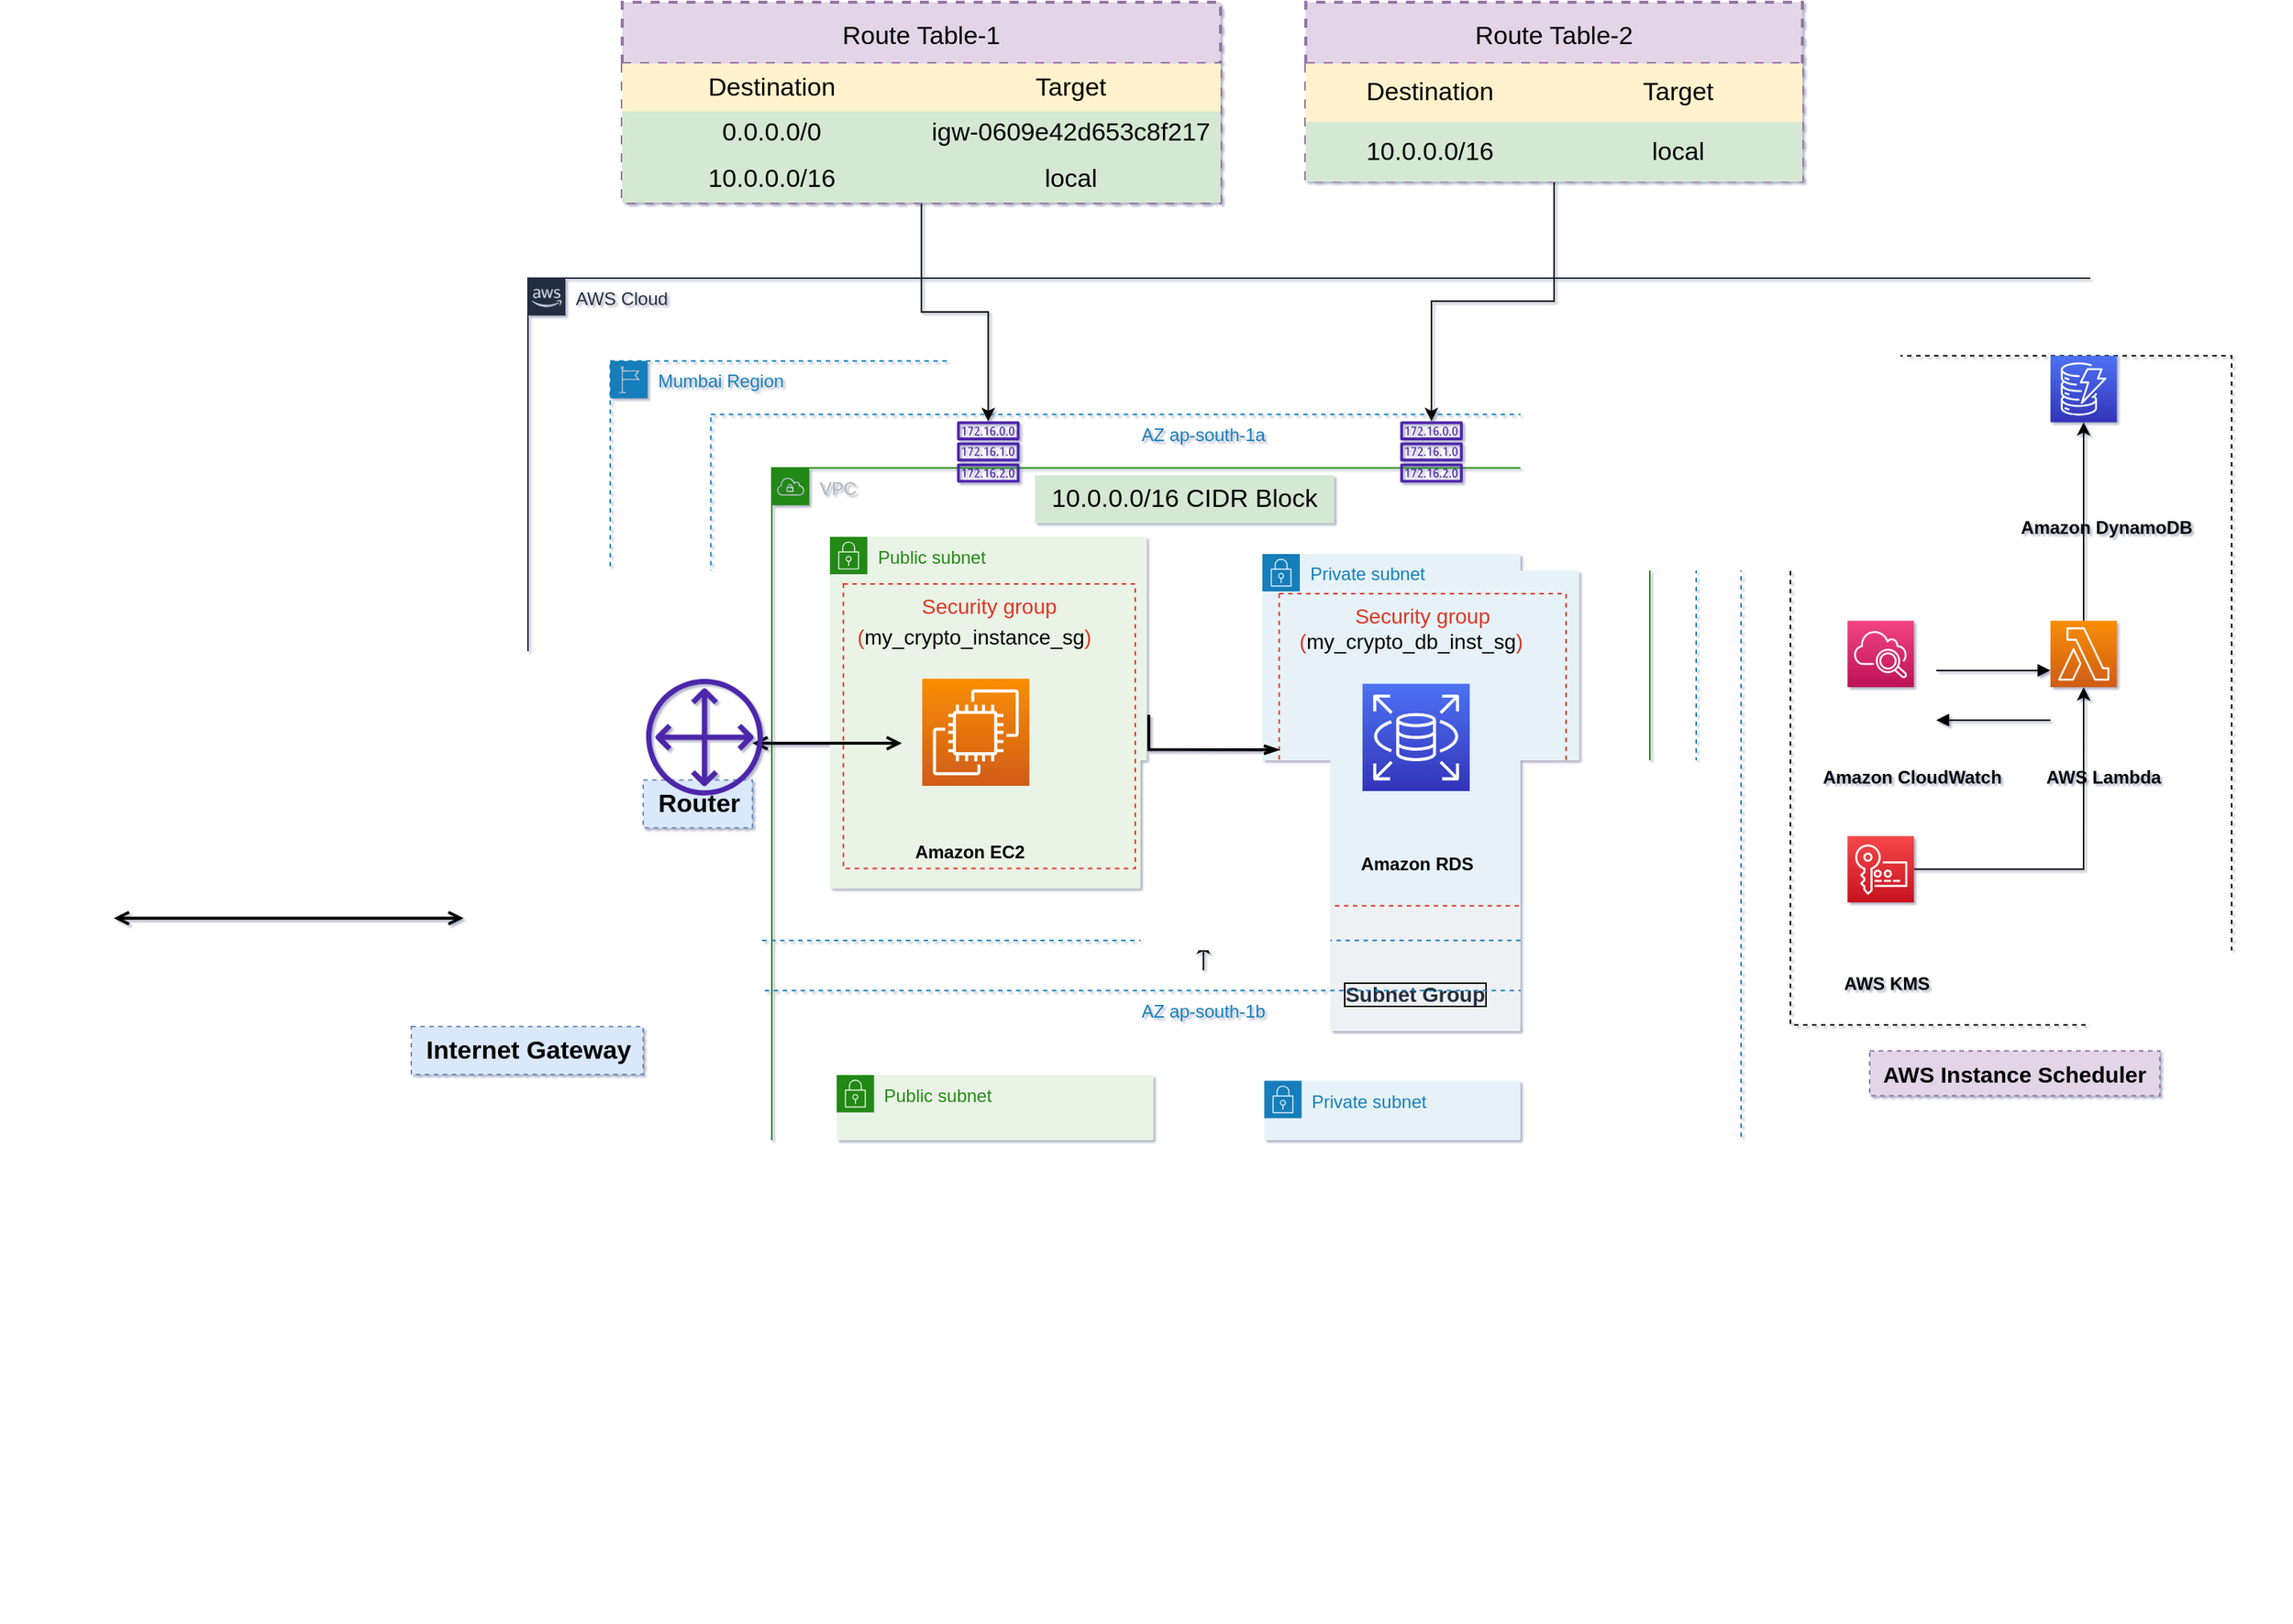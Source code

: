 <mxfile version="20.2.2" type="github">
  <diagram id="2K0YEEOZ1l51ox7jcc1k" name="Page-1">
    <mxGraphModel dx="2374" dy="1094" grid="0" gridSize="10" guides="1" tooltips="1" connect="1" arrows="1" fold="1" page="1" pageScale="1" pageWidth="550" pageHeight="383" background="#FFFFFF" math="0" shadow="1">
      <root>
        <mxCell id="0" />
        <mxCell id="1" parent="0" />
        <mxCell id="SISaF7dtmsZQxDDT0848-29" value="" style="sketch=0;outlineConnect=0;fontColor=#232F3E;gradientColor=none;fillColor=#4D27AA;strokeColor=none;dashed=0;verticalLabelPosition=bottom;verticalAlign=top;align=center;html=1;fontSize=12;fontStyle=0;aspect=fixed;pointerEvents=1;shape=mxgraph.aws4.internet_gateway;labelBackgroundColor=none;labelBorderColor=none;" vertex="1" parent="1">
          <mxGeometry x="380" y="592" width="78" height="78" as="geometry" />
        </mxCell>
        <mxCell id="SISaF7dtmsZQxDDT0848-30" value="" style="sketch=0;outlineConnect=0;fontColor=#232F3E;gradientColor=none;fillColor=#232F3D;strokeColor=none;dashed=0;verticalLabelPosition=bottom;verticalAlign=top;align=center;html=1;fontSize=12;fontStyle=0;aspect=fixed;pointerEvents=1;shape=mxgraph.aws4.internet;labelBackgroundColor=none;labelBorderColor=none;" vertex="1" parent="1">
          <mxGeometry x="70" y="607" width="78" height="48" as="geometry" />
        </mxCell>
        <mxCell id="SISaF7dtmsZQxDDT0848-38" value="" style="group" vertex="1" connectable="0" parent="1">
          <mxGeometry x="423" y="203" width="1175" height="895" as="geometry" />
        </mxCell>
        <mxCell id="SISaF7dtmsZQxDDT0848-16" value="Subnet Group" style="fillColor=#EFF0F3;strokeColor=#333333;dashed=1;verticalAlign=middle;fontStyle=1;fontColor=#232F3D;fontSize=14;labelBorderColor=default;labelBackgroundColor=none;strokeWidth=2;" vertex="1" parent="SISaF7dtmsZQxDDT0848-38">
          <mxGeometry x="471.002" y="163.776" width="244.488" height="628.576" as="geometry" />
        </mxCell>
        <mxCell id="Ib_drEK7eYLLQow4bi6I-1" value="AWS Cloud" style="points=[[0,0],[0.25,0],[0.5,0],[0.75,0],[1,0],[1,0.25],[1,0.5],[1,0.75],[1,1],[0.75,1],[0.5,1],[0.25,1],[0,1],[0,0.75],[0,0.5],[0,0.25]];outlineConnect=0;gradientColor=none;html=1;whiteSpace=wrap;fontSize=12;fontStyle=0;container=1;pointerEvents=0;collapsible=0;recursiveResize=0;shape=mxgraph.aws4.group;grIcon=mxgraph.aws4.group_aws_cloud_alt;strokeColor=#232F3E;fillColor=none;verticalAlign=top;align=left;spacingLeft=30;fontColor=#232F3E;dashed=0;" parent="SISaF7dtmsZQxDDT0848-38" vertex="1">
          <mxGeometry width="1175" height="895" as="geometry" />
        </mxCell>
        <mxCell id="SISaF7dtmsZQxDDT0848-35" value="" style="group;labelBorderColor=default;strokeColor=default;dashed=1;" vertex="1" connectable="0" parent="Ib_drEK7eYLLQow4bi6I-1">
          <mxGeometry x="844.003" y="51.901" width="294.956" height="447.5" as="geometry" />
        </mxCell>
        <mxCell id="Ib_drEK7eYLLQow4bi6I-46" value="AWS KMS" style="text;html=1;align=center;verticalAlign=middle;resizable=0;points=[];autosize=1;strokeColor=none;fillColor=none;fontFamily=Helvetica;fontSize=12;fontStyle=1" parent="SISaF7dtmsZQxDDT0848-35" vertex="1">
          <mxGeometry x="26.033" y="407.34" width="75" height="26" as="geometry" />
        </mxCell>
        <mxCell id="SISaF7dtmsZQxDDT0848-1" value="" style="group" vertex="1" connectable="0" parent="SISaF7dtmsZQxDDT0848-35">
          <mxGeometry width="294.956" height="398.734" as="geometry" />
        </mxCell>
        <mxCell id="Ib_drEK7eYLLQow4bi6I-13" value="" style="sketch=0;points=[[0,0,0],[0.25,0,0],[0.5,0,0],[0.75,0,0],[1,0,0],[0,1,0],[0.25,1,0],[0.5,1,0],[0.75,1,0],[1,1,0],[0,0.25,0],[0,0.5,0],[0,0.75,0],[1,0.25,0],[1,0.5,0],[1,0.75,0]];outlineConnect=0;fontColor=#232F3E;gradientColor=#F78E04;gradientDirection=north;fillColor=#D05C17;strokeColor=#ffffff;dashed=0;verticalLabelPosition=bottom;verticalAlign=top;align=center;html=1;fontSize=12;fontStyle=0;aspect=fixed;shape=mxgraph.aws4.resourceIcon;resIcon=mxgraph.aws4.lambda;" parent="SISaF7dtmsZQxDDT0848-1" vertex="1">
          <mxGeometry x="173.827" y="177.215" width="44.423" height="44.423" as="geometry" />
        </mxCell>
        <mxCell id="Ib_drEK7eYLLQow4bi6I-51" style="edgeStyle=orthogonalEdgeStyle;rounded=0;orthogonalLoop=1;jettySize=auto;html=1;entryX=0.5;entryY=1;entryDx=0;entryDy=0;entryPerimeter=0;strokeColor=#000000;" parent="SISaF7dtmsZQxDDT0848-1" source="Ib_drEK7eYLLQow4bi6I-14" target="Ib_drEK7eYLLQow4bi6I-13" edge="1">
          <mxGeometry relative="1" as="geometry" />
        </mxCell>
        <mxCell id="Ib_drEK7eYLLQow4bi6I-14" value="" style="sketch=0;points=[[0,0,0],[0.25,0,0],[0.5,0,0],[0.75,0,0],[1,0,0],[0,1,0],[0.25,1,0],[0.5,1,0],[0.75,1,0],[1,1,0],[0,0.25,0],[0,0.5,0],[0,0.75,0],[1,0.25,0],[1,0.5,0],[1,0.75,0]];outlineConnect=0;fontColor=#232F3E;gradientColor=#F54749;gradientDirection=north;fillColor=#C7131F;strokeColor=#ffffff;dashed=0;verticalLabelPosition=bottom;verticalAlign=top;align=center;html=1;fontSize=12;fontStyle=0;aspect=fixed;shape=mxgraph.aws4.resourceIcon;resIcon=mxgraph.aws4.key_management_service;" parent="SISaF7dtmsZQxDDT0848-1" vertex="1">
          <mxGeometry x="38.157" y="321.202" width="44.423" height="44.423" as="geometry" />
        </mxCell>
        <mxCell id="Ib_drEK7eYLLQow4bi6I-15" value="" style="sketch=0;points=[[0,0,0],[0.25,0,0],[0.5,0,0],[0.75,0,0],[1,0,0],[0,1,0],[0.25,1,0],[0.5,1,0],[0.75,1,0],[1,1,0],[0,0.25,0],[0,0.5,0],[0,0.75,0],[1,0.25,0],[1,0.5,0],[1,0.75,0]];outlineConnect=0;fontColor=#232F3E;gradientColor=#4D72F3;gradientDirection=north;fillColor=#3334B9;strokeColor=#ffffff;dashed=0;verticalLabelPosition=bottom;verticalAlign=top;align=center;html=1;fontSize=12;fontStyle=0;aspect=fixed;shape=mxgraph.aws4.resourceIcon;resIcon=mxgraph.aws4.dynamodb;" parent="SISaF7dtmsZQxDDT0848-1" vertex="1">
          <mxGeometry x="173.827" width="44.423" height="44.423" as="geometry" />
        </mxCell>
        <mxCell id="Ib_drEK7eYLLQow4bi6I-16" value="" style="sketch=0;points=[[0,0,0],[0.25,0,0],[0.5,0,0],[0.75,0,0],[1,0,0],[0,1,0],[0.25,1,0],[0.5,1,0],[0.75,1,0],[1,1,0],[0,0.25,0],[0,0.5,0],[0,0.75,0],[1,0.25,0],[1,0.5,0],[1,0.75,0]];points=[[0,0,0],[0.25,0,0],[0.5,0,0],[0.75,0,0],[1,0,0],[0,1,0],[0.25,1,0],[0.5,1,0],[0.75,1,0],[1,1,0],[0,0.25,0],[0,0.5,0],[0,0.75,0],[1,0.25,0],[1,0.5,0],[1,0.75,0]];outlineConnect=0;fontColor=#232F3E;gradientColor=#F34482;gradientDirection=north;fillColor=#BC1356;strokeColor=#ffffff;dashed=0;verticalLabelPosition=bottom;verticalAlign=top;align=center;html=1;fontSize=12;fontStyle=0;aspect=fixed;shape=mxgraph.aws4.resourceIcon;resIcon=mxgraph.aws4.cloudwatch_2;" parent="SISaF7dtmsZQxDDT0848-1" vertex="1">
          <mxGeometry x="38.157" y="177.215" width="44.423" height="44.423" as="geometry" />
        </mxCell>
        <mxCell id="Ib_drEK7eYLLQow4bi6I-21" value="" style="edgeStyle=orthogonalEdgeStyle;html=1;endArrow=none;elbow=vertical;startArrow=block;startFill=1;strokeColor=#000000;rounded=0;" parent="SISaF7dtmsZQxDDT0848-1" edge="1">
          <mxGeometry width="100" relative="1" as="geometry">
            <mxPoint x="97.513" y="243.671" as="sourcePoint" />
            <mxPoint x="173.827" y="243.671" as="targetPoint" />
          </mxGeometry>
        </mxCell>
        <mxCell id="Ib_drEK7eYLLQow4bi6I-22" value="" style="edgeStyle=orthogonalEdgeStyle;html=1;endArrow=block;elbow=vertical;startArrow=none;endFill=1;strokeColor=#000000;rounded=0;" parent="SISaF7dtmsZQxDDT0848-1" edge="1">
          <mxGeometry width="100" relative="1" as="geometry">
            <mxPoint x="97.513" y="210.443" as="sourcePoint" />
            <mxPoint x="173.827" y="210.443" as="targetPoint" />
          </mxGeometry>
        </mxCell>
        <mxCell id="Ib_drEK7eYLLQow4bi6I-35" value="Amazon CloudWatch" style="text;html=1;align=center;verticalAlign=middle;resizable=0;points=[];autosize=1;strokeColor=none;fillColor=none;fontFamily=Helvetica;fontSize=12;fontStyle=1" parent="SISaF7dtmsZQxDDT0848-1" vertex="1">
          <mxGeometry x="12.45" y="268.691" width="138" height="26" as="geometry" />
        </mxCell>
        <mxCell id="Ib_drEK7eYLLQow4bi6I-47" value="AWS Lambda" style="text;html=1;align=center;verticalAlign=middle;resizable=0;points=[];autosize=1;strokeColor=none;fillColor=none;fontSize=12;fontStyle=1" parent="SISaF7dtmsZQxDDT0848-1" vertex="1">
          <mxGeometry x="161.684" y="268.691" width="95" height="26" as="geometry" />
        </mxCell>
        <mxCell id="Ib_drEK7eYLLQow4bi6I-49" value="Amazon DynamoDB" style="text;html=1;align=center;verticalAlign=middle;resizable=0;points=[];autosize=1;strokeColor=none;fillColor=none;fontSize=12;fontStyle=1" parent="SISaF7dtmsZQxDDT0848-1" vertex="1">
          <mxGeometry x="144.418" y="102.552" width="133" height="26" as="geometry" />
        </mxCell>
        <mxCell id="Ib_drEK7eYLLQow4bi6I-23" value="" style="edgeStyle=orthogonalEdgeStyle;rounded=0;orthogonalLoop=1;jettySize=auto;html=1;strokeColor=#000000;" parent="SISaF7dtmsZQxDDT0848-1" source="Ib_drEK7eYLLQow4bi6I-13" target="Ib_drEK7eYLLQow4bi6I-15" edge="1">
          <mxGeometry relative="1" as="geometry" />
        </mxCell>
        <mxCell id="SISaF7dtmsZQxDDT0848-132" value="" style="edgeStyle=orthogonalEdgeStyle;html=1;endArrow=open;elbow=vertical;startArrow=open;startFill=0;endFill=0;strokeColor=#000000;rounded=0;fontSize=17;fontColor=#000000;strokeWidth=2;" edge="1" parent="Ib_drEK7eYLLQow4bi6I-1" target="SISaF7dtmsZQxDDT0848-32">
          <mxGeometry width="100" relative="1" as="geometry">
            <mxPoint x="38" y="435" as="sourcePoint" />
            <mxPoint x="138" y="435" as="targetPoint" />
          </mxGeometry>
        </mxCell>
        <mxCell id="Ib_drEK7eYLLQow4bi6I-2" value="Mumbai Region" style="points=[[0,0],[0.25,0],[0.5,0],[0.75,0],[1,0],[1,0.25],[1,0.5],[1,0.75],[1,1],[0.75,1],[0.5,1],[0.25,1],[0,1],[0,0.75],[0,0.5],[0,0.25]];outlineConnect=0;gradientColor=none;html=1;whiteSpace=wrap;fontSize=12;fontStyle=0;container=1;pointerEvents=0;collapsible=0;recursiveResize=0;shape=mxgraph.aws4.group;grIcon=mxgraph.aws4.group_region;strokeColor=#147EBA;fillColor=none;verticalAlign=top;align=left;spacingLeft=30;fontColor=#147EBA;dashed=1;" parent="SISaF7dtmsZQxDDT0848-38" vertex="1">
          <mxGeometry x="54.95" y="55.361" width="756.05" height="809.652" as="geometry" />
        </mxCell>
        <mxCell id="SISaF7dtmsZQxDDT0848-8" value="AZ ap-south-1b" style="fillColor=none;strokeColor=#147EBA;dashed=1;verticalAlign=top;fontStyle=0;fontColor=#147EBA;" vertex="1" parent="Ib_drEK7eYLLQow4bi6I-2">
          <mxGeometry x="67.29" y="420.973" width="658.71" height="351.772" as="geometry" />
        </mxCell>
        <mxCell id="SISaF7dtmsZQxDDT0848-9" value="" style="group" vertex="1" connectable="0" parent="Ib_drEK7eYLLQow4bi6I-2">
          <mxGeometry x="151.403" y="477.487" width="211.729" height="236.852" as="geometry" />
        </mxCell>
        <mxCell id="SISaF7dtmsZQxDDT0848-10" value="Public subnet" style="points=[[0,0],[0.25,0],[0.5,0],[0.75,0],[1,0],[1,0.25],[1,0.5],[1,0.75],[1,1],[0.75,1],[0.5,1],[0.25,1],[0,1],[0,0.75],[0,0.5],[0,0.25]];outlineConnect=0;gradientColor=none;html=1;whiteSpace=wrap;fontSize=12;fontStyle=0;container=1;pointerEvents=0;collapsible=0;recursiveResize=0;shape=mxgraph.aws4.group;grIcon=mxgraph.aws4.group_security_group;grStroke=0;strokeColor=#248814;fillColor=#E9F3E6;verticalAlign=top;align=left;spacingLeft=30;fontColor=#248814;dashed=0;" vertex="1" parent="SISaF7dtmsZQxDDT0848-9">
          <mxGeometry width="211.729" height="236.683" as="geometry" />
        </mxCell>
        <mxCell id="Ib_drEK7eYLLQow4bi6I-3" value="AZ ap-south-1a" style="fillColor=none;strokeColor=#147EBA;dashed=1;verticalAlign=top;fontStyle=0;fontColor=#147EBA;" parent="SISaF7dtmsZQxDDT0848-38" vertex="1">
          <mxGeometry x="122.24" y="91.115" width="658.76" height="351.772" as="geometry" />
        </mxCell>
        <mxCell id="Ib_drEK7eYLLQow4bi6I-4" value="VPC" style="points=[[0,0],[0.25,0],[0.5,0],[0.75,0],[1,0],[1,0.25],[1,0.5],[1,0.75],[1,1],[0.75,1],[0.5,1],[0.25,1],[0,1],[0,0.75],[0,0.5],[0,0.25]];outlineConnect=0;gradientColor=none;html=1;whiteSpace=wrap;fontSize=12;fontStyle=0;container=1;pointerEvents=0;collapsible=0;recursiveResize=0;shape=mxgraph.aws4.group;grIcon=mxgraph.aws4.group_vpc;strokeColor=#248814;fillColor=none;verticalAlign=top;align=left;spacingLeft=30;fontColor=#AAB7B8;dashed=0;" parent="SISaF7dtmsZQxDDT0848-38" vertex="1">
          <mxGeometry x="163" y="126.869" width="587" height="681.63" as="geometry" />
        </mxCell>
        <mxCell id="Ib_drEK7eYLLQow4bi6I-6" value="Private subnet" style="points=[[0,0],[0.25,0],[0.5,0],[0.75,0],[1,0],[1,0.25],[1,0.5],[1,0.75],[1,1],[0.75,1],[0.5,1],[0.25,1],[0,1],[0,0.75],[0,0.5],[0,0.25]];outlineConnect=0;gradientColor=none;html=1;whiteSpace=wrap;fontSize=12;fontStyle=0;container=1;pointerEvents=0;collapsible=0;recursiveResize=0;shape=mxgraph.aws4.group;grIcon=mxgraph.aws4.group_security_group;grStroke=0;strokeColor=#147EBA;fillColor=#E6F2F8;verticalAlign=top;align=left;spacingLeft=30;fontColor=#147EBA;dashed=0;" parent="Ib_drEK7eYLLQow4bi6I-4" vertex="1">
          <mxGeometry x="328.005" y="57.575" width="211.729" height="235.284" as="geometry" />
        </mxCell>
        <mxCell id="SISaF7dtmsZQxDDT0848-20" value="Security group" style="fillColor=none;strokeColor=#DD3522;verticalAlign=top;fontStyle=0;fontColor=#DD3522;dashed=1;labelBackgroundColor=none;labelBorderColor=none;fontSize=14;" vertex="1" parent="Ib_drEK7eYLLQow4bi6I-6">
          <mxGeometry x="11.215" y="26.527" width="191.777" height="208.756" as="geometry" />
        </mxCell>
        <mxCell id="Ib_drEK7eYLLQow4bi6I-9" value="" style="sketch=0;points=[[0,0,0],[0.25,0,0],[0.5,0,0],[0.75,0,0],[1,0,0],[0,1,0],[0.25,1,0],[0.5,1,0],[0.75,1,0],[1,1,0],[0,0.25,0],[0,0.5,0],[0,0.75,0],[1,0.25,0],[1,0.5,0],[1,0.75,0]];outlineConnect=0;fontColor=#232F3E;gradientColor=#4D72F3;gradientDirection=north;fillColor=#3334B9;strokeColor=#ffffff;dashed=0;verticalLabelPosition=bottom;verticalAlign=top;align=center;html=1;fontSize=12;fontStyle=0;aspect=fixed;shape=mxgraph.aws4.resourceIcon;resIcon=mxgraph.aws4.rds;" parent="Ib_drEK7eYLLQow4bi6I-6" vertex="1">
          <mxGeometry x="66.909" y="86.858" width="71.689" height="71.689" as="geometry" />
        </mxCell>
        <mxCell id="Ib_drEK7eYLLQow4bi6I-53" value="Amazon RDS" style="text;html=1;align=center;verticalAlign=middle;resizable=0;points=[];autosize=1;strokeColor=none;fillColor=none;fontStyle=1" parent="Ib_drEK7eYLLQow4bi6I-6" vertex="1">
          <mxGeometry x="53.275" y="192.61" width="100" height="30" as="geometry" />
        </mxCell>
        <mxCell id="SISaF7dtmsZQxDDT0848-28" value="&lt;span style=&quot;color: rgb(221, 53, 34); user-select: auto;&quot;&gt;(&lt;/span&gt;&lt;span style=&quot;user-select: auto;&quot;&gt;my_crypto_db_inst_sg&lt;/span&gt;&lt;span style=&quot;color: rgb(221, 53, 34); user-select: auto;&quot;&gt;)&lt;/span&gt;" style="text;html=1;resizable=0;autosize=1;align=center;verticalAlign=middle;points=[];fillColor=none;strokeColor=none;rounded=0;dashed=1;labelBackgroundColor=none;labelBorderColor=none;fontSize=14;fontColor=#000000;" vertex="1" parent="Ib_drEK7eYLLQow4bi6I-6">
          <mxGeometry x="15.701" y="43.827" width="167" height="29" as="geometry" />
        </mxCell>
        <mxCell id="SISaF7dtmsZQxDDT0848-13" value="Private subnet" style="points=[[0,0],[0.25,0],[0.5,0],[0.75,0],[1,0],[1,0.25],[1,0.5],[1,0.75],[1,1],[0.75,1],[0.5,1],[0.25,1],[0,1],[0,0.75],[0,0.5],[0,0.25]];outlineConnect=0;gradientColor=none;html=1;whiteSpace=wrap;fontSize=12;fontStyle=0;container=1;pointerEvents=0;collapsible=0;recursiveResize=0;shape=mxgraph.aws4.group;grIcon=mxgraph.aws4.group_security_group;grStroke=0;strokeColor=#147EBA;fillColor=#E6F2F8;verticalAlign=top;align=left;spacingLeft=30;fontColor=#147EBA;dashed=0;" vertex="1" parent="Ib_drEK7eYLLQow4bi6I-4">
          <mxGeometry x="329.246" y="409.855" width="211.729" height="232.977" as="geometry" />
        </mxCell>
        <mxCell id="SISaF7dtmsZQxDDT0848-135" value="" style="edgeStyle=orthogonalEdgeStyle;html=1;endArrow=openThin;elbow=vertical;startArrow=none;endFill=0;strokeColor=#000000;rounded=0;fontSize=17;fontColor=#000000;entryX=0;entryY=0.5;entryDx=0;entryDy=0;strokeWidth=2;" edge="1" parent="Ib_drEK7eYLLQow4bi6I-4" target="SISaF7dtmsZQxDDT0848-20">
          <mxGeometry width="100" relative="1" as="geometry">
            <mxPoint x="252" y="165.131" as="sourcePoint" />
            <mxPoint x="342" y="165.131" as="targetPoint" />
            <Array as="points">
              <mxPoint x="252" y="188" />
            </Array>
          </mxGeometry>
        </mxCell>
        <mxCell id="SISaF7dtmsZQxDDT0848-2" style="edgeStyle=orthogonalEdgeStyle;rounded=0;orthogonalLoop=1;jettySize=auto;html=1;exitX=0.5;exitY=1;exitDx=0;exitDy=0;" edge="1" parent="SISaF7dtmsZQxDDT0848-38" source="Ib_drEK7eYLLQow4bi6I-3" target="Ib_drEK7eYLLQow4bi6I-3">
          <mxGeometry relative="1" as="geometry" />
        </mxCell>
        <mxCell id="SISaF7dtmsZQxDDT0848-5" value="" style="group" vertex="1" connectable="0" parent="SISaF7dtmsZQxDDT0848-38">
          <mxGeometry x="201.871" y="173.003" width="211.729" height="235.284" as="geometry" />
        </mxCell>
        <mxCell id="Ib_drEK7eYLLQow4bi6I-5" value="Public subnet" style="points=[[0,0],[0.25,0],[0.5,0],[0.75,0],[1,0],[1,0.25],[1,0.5],[1,0.75],[1,1],[0.75,1],[0.5,1],[0.25,1],[0,1],[0,0.75],[0,0.5],[0,0.25]];outlineConnect=0;gradientColor=none;html=1;whiteSpace=wrap;fontSize=12;fontStyle=0;container=1;pointerEvents=0;collapsible=0;recursiveResize=0;shape=mxgraph.aws4.group;grIcon=mxgraph.aws4.group_security_group;grStroke=0;strokeColor=#248814;fillColor=#E9F3E6;verticalAlign=top;align=left;spacingLeft=30;fontColor=#248814;dashed=0;" parent="SISaF7dtmsZQxDDT0848-5" vertex="1">
          <mxGeometry width="211.729" height="235.116" as="geometry" />
        </mxCell>
        <mxCell id="SISaF7dtmsZQxDDT0848-18" value="Security group" style="fillColor=none;strokeColor=#DD3522;verticalAlign=top;fontStyle=0;fontColor=#DD3522;dashed=1;labelBackgroundColor=none;labelBorderColor=none;fontSize=14;" vertex="1" parent="Ib_drEK7eYLLQow4bi6I-5">
          <mxGeometry x="8.972" y="31.483" width="195.144" height="190.208" as="geometry" />
        </mxCell>
        <mxCell id="Ib_drEK7eYLLQow4bi6I-7" value="" style="sketch=0;points=[[0,0,0],[0.25,0,0],[0.5,0,0],[0.75,0,0],[1,0,0],[0,1,0],[0.25,1,0],[0.5,1,0],[0.75,1,0],[1,1,0],[0,0.25,0],[0,0.5,0],[0,0.75,0],[1,0.25,0],[1,0.5,0],[1,0.75,0]];outlineConnect=0;fontColor=#232F3E;gradientColor=#F78E04;gradientDirection=north;fillColor=#D05C17;strokeColor=#ffffff;dashed=0;verticalLabelPosition=bottom;verticalAlign=top;align=center;html=1;fontSize=12;fontStyle=0;aspect=fixed;shape=mxgraph.aws4.resourceIcon;resIcon=mxgraph.aws4.ec2;" parent="Ib_drEK7eYLLQow4bi6I-5" vertex="1">
          <mxGeometry x="61.684" y="94.856" width="71.69" height="71.69" as="geometry" />
        </mxCell>
        <mxCell id="SISaF7dtmsZQxDDT0848-21" value="&lt;span style=&quot;color: rgb(221, 53, 34); user-select: auto;&quot;&gt;(&lt;/span&gt;&lt;span style=&quot;user-select: auto;&quot;&gt;my_crypto_instance_sg&lt;/span&gt;&lt;span style=&quot;color: rgb(221, 53, 34); user-select: auto;&quot;&gt;)&lt;/span&gt;" style="text;html=1;resizable=0;autosize=1;align=center;verticalAlign=middle;points=[];fillColor=none;strokeColor=none;rounded=0;dashed=1;labelBackgroundColor=none;labelBorderColor=none;fontSize=14;fontColor=#000000;" vertex="1" parent="Ib_drEK7eYLLQow4bi6I-5">
          <mxGeometry x="8.969" y="52.473" width="174" height="29" as="geometry" />
        </mxCell>
        <mxCell id="Ib_drEK7eYLLQow4bi6I-52" value="Amazon EC2" style="text;html=1;align=center;verticalAlign=middle;resizable=0;points=[];autosize=1;strokeColor=none;fillColor=none;fontStyle=1" parent="SISaF7dtmsZQxDDT0848-5" vertex="1">
          <mxGeometry x="43.407" y="195.76" width="100" height="30" as="geometry" />
        </mxCell>
        <mxCell id="SISaF7dtmsZQxDDT0848-37" value="AWS Instance Scheduler" style="text;resizable=0;autosize=1;align=center;verticalAlign=middle;points=[];fillColor=#e1d5e7;strokeColor=#9673a6;rounded=0;dashed=1;labelBackgroundColor=none;labelBorderColor=none;fontSize=15;fontStyle=1;" vertex="1" parent="SISaF7dtmsZQxDDT0848-38">
          <mxGeometry x="896.997" y="516.701" width="194" height="30" as="geometry" />
        </mxCell>
        <mxCell id="SISaF7dtmsZQxDDT0848-31" value="" style="sketch=0;outlineConnect=0;fontColor=#232F3E;gradientColor=none;fillColor=#4D27AA;strokeColor=none;dashed=0;verticalLabelPosition=bottom;verticalAlign=top;align=center;html=1;fontSize=12;fontStyle=0;aspect=fixed;pointerEvents=1;shape=mxgraph.aws4.route_table;labelBackgroundColor=none;labelBorderColor=none;" vertex="1" parent="SISaF7dtmsZQxDDT0848-38">
          <mxGeometry x="286.7" y="95.728" width="42.08" height="41" as="geometry" />
        </mxCell>
        <mxCell id="SISaF7dtmsZQxDDT0848-39" value="" style="sketch=0;outlineConnect=0;fontColor=#232F3E;gradientColor=none;fillColor=#4D27AA;strokeColor=none;dashed=0;verticalLabelPosition=bottom;verticalAlign=top;align=center;html=1;fontSize=12;fontStyle=0;aspect=fixed;pointerEvents=1;shape=mxgraph.aws4.route_table;labelBackgroundColor=none;labelBorderColor=none;" vertex="1" parent="SISaF7dtmsZQxDDT0848-38">
          <mxGeometry x="583" y="95.728" width="42.08" height="41" as="geometry" />
        </mxCell>
        <mxCell id="SISaF7dtmsZQxDDT0848-40" value="Internet Gateway" style="text;html=1;resizable=0;autosize=1;align=center;verticalAlign=middle;points=[];fillColor=#dae8fc;strokeColor=#6c8ebf;rounded=0;dashed=1;labelBackgroundColor=none;labelBorderColor=none;fontSize=17;fontStyle=1" vertex="1" parent="SISaF7dtmsZQxDDT0848-38">
          <mxGeometry x="-78" y="500.554" width="155" height="32" as="geometry" />
        </mxCell>
        <mxCell id="SISaF7dtmsZQxDDT0848-82" value="Router" style="text;html=1;resizable=0;autosize=1;align=center;verticalAlign=middle;points=[];fillColor=#dae8fc;strokeColor=#6c8ebf;rounded=0;dashed=1;labelBackgroundColor=none;labelBorderColor=none;fontSize=17;fontStyle=1" vertex="1" parent="SISaF7dtmsZQxDDT0848-38">
          <mxGeometry x="77" y="335.625" width="73" height="32" as="geometry" />
        </mxCell>
        <mxCell id="SISaF7dtmsZQxDDT0848-133" value="" style="edgeStyle=orthogonalEdgeStyle;html=1;endArrow=open;elbow=vertical;startArrow=open;startFill=0;endFill=0;strokeColor=#000000;rounded=0;fontSize=17;fontColor=#000000;strokeWidth=2;" edge="1" parent="SISaF7dtmsZQxDDT0848-38">
          <mxGeometry width="100" relative="1" as="geometry">
            <mxPoint x="150" y="311" as="sourcePoint" />
            <mxPoint x="250" y="311" as="targetPoint" />
          </mxGeometry>
        </mxCell>
        <mxCell id="SISaF7dtmsZQxDDT0848-32" value="" style="sketch=0;outlineConnect=0;fontColor=#232F3E;gradientColor=none;fillColor=#4D27AA;strokeColor=none;dashed=0;verticalLabelPosition=bottom;verticalAlign=top;align=center;html=1;fontSize=12;fontStyle=0;aspect=fixed;pointerEvents=1;shape=mxgraph.aws4.customer_gateway;labelBackgroundColor=none;labelBorderColor=none;" vertex="1" parent="SISaF7dtmsZQxDDT0848-38">
          <mxGeometry x="78.999" y="268.004" width="78" height="78" as="geometry" />
        </mxCell>
        <mxCell id="SISaF7dtmsZQxDDT0848-137" value="10.0.0.0/16 CIDR Block" style="shape=partialRectangle;html=1;whiteSpace=wrap;connectable=0;overflow=hidden;fillColor=#d5e8d4;top=0;left=0;bottom=0;right=0;pointerEvents=1;dashed=1;labelBackgroundColor=none;labelBorderColor=none;fontSize=17;strokeColor=#82b366;strokeWidth=2;" vertex="1" parent="SISaF7dtmsZQxDDT0848-38">
          <mxGeometry x="339" y="131.78" width="200" height="32" as="geometry">
            <mxRectangle width="200" height="32" as="alternateBounds" />
          </mxGeometry>
        </mxCell>
        <mxCell id="SISaF7dtmsZQxDDT0848-118" style="edgeStyle=orthogonalEdgeStyle;rounded=0;orthogonalLoop=1;jettySize=auto;html=1;fontSize=17;fontColor=#000000;" edge="1" parent="1" source="SISaF7dtmsZQxDDT0848-97" target="SISaF7dtmsZQxDDT0848-31">
          <mxGeometry relative="1" as="geometry" />
        </mxCell>
        <mxCell id="SISaF7dtmsZQxDDT0848-97" value="Route Table-1" style="shape=table;startSize=41;container=1;collapsible=0;childLayout=tableLayout;dashed=1;labelBackgroundColor=none;labelBorderColor=none;fontSize=17;strokeColor=#9673a6;strokeWidth=2;html=0;fillColor=#e1d5e7;" vertex="1" parent="1">
          <mxGeometry x="486" y="18.5" width="400" height="134" as="geometry" />
        </mxCell>
        <mxCell id="SISaF7dtmsZQxDDT0848-98" value="" style="shape=tableRow;horizontal=0;startSize=0;swimlaneHead=0;swimlaneBody=0;top=0;left=0;bottom=0;right=0;collapsible=0;dropTarget=0;fillColor=none;points=[[0,0.5],[1,0.5]];portConstraint=eastwest;dashed=1;labelBackgroundColor=none;labelBorderColor=none;fontSize=17;fontColor=#000000;strokeColor=default;strokeWidth=2;html=0;" vertex="1" parent="SISaF7dtmsZQxDDT0848-97">
          <mxGeometry y="41" width="400" height="32" as="geometry" />
        </mxCell>
        <mxCell id="SISaF7dtmsZQxDDT0848-99" value="Destination" style="shape=partialRectangle;html=1;whiteSpace=wrap;connectable=0;overflow=hidden;fillColor=#fff2cc;top=0;left=0;bottom=0;right=0;pointerEvents=1;dashed=1;labelBackgroundColor=none;labelBorderColor=none;fontSize=17;strokeColor=#d6b656;strokeWidth=2;" vertex="1" parent="SISaF7dtmsZQxDDT0848-98">
          <mxGeometry width="200" height="32" as="geometry">
            <mxRectangle width="200" height="32" as="alternateBounds" />
          </mxGeometry>
        </mxCell>
        <mxCell id="SISaF7dtmsZQxDDT0848-100" value="Target" style="shape=partialRectangle;html=1;whiteSpace=wrap;connectable=0;overflow=hidden;fillColor=#fff2cc;top=0;left=0;bottom=0;right=0;pointerEvents=1;dashed=1;labelBackgroundColor=none;labelBorderColor=none;fontSize=17;strokeColor=#d6b656;strokeWidth=2;" vertex="1" parent="SISaF7dtmsZQxDDT0848-98">
          <mxGeometry x="200" width="200" height="32" as="geometry">
            <mxRectangle width="200" height="32" as="alternateBounds" />
          </mxGeometry>
        </mxCell>
        <mxCell id="SISaF7dtmsZQxDDT0848-101" value="" style="shape=tableRow;horizontal=0;startSize=0;swimlaneHead=0;swimlaneBody=0;top=0;left=0;bottom=0;right=0;collapsible=0;dropTarget=0;fillColor=none;points=[[0,0.5],[1,0.5]];portConstraint=eastwest;dashed=1;labelBackgroundColor=none;labelBorderColor=none;fontSize=17;fontColor=#000000;strokeColor=default;strokeWidth=2;html=0;" vertex="1" parent="SISaF7dtmsZQxDDT0848-97">
          <mxGeometry y="73" width="400" height="29" as="geometry" />
        </mxCell>
        <mxCell id="SISaF7dtmsZQxDDT0848-102" value="0.0.0.0/0" style="shape=partialRectangle;html=1;whiteSpace=wrap;connectable=0;overflow=hidden;fillColor=#d5e8d4;top=0;left=0;bottom=0;right=0;pointerEvents=1;labelBackgroundColor=none;labelBorderColor=none;fontSize=17;strokeColor=#000000;strokeWidth=2;" vertex="1" parent="SISaF7dtmsZQxDDT0848-101">
          <mxGeometry width="200" height="29" as="geometry">
            <mxRectangle width="200" height="29" as="alternateBounds" />
          </mxGeometry>
        </mxCell>
        <mxCell id="SISaF7dtmsZQxDDT0848-103" value="igw-0609e42d653c8f217" style="shape=partialRectangle;html=1;whiteSpace=wrap;connectable=0;overflow=hidden;fillColor=#d5e8d4;top=0;left=0;bottom=0;right=0;pointerEvents=1;dashed=1;labelBackgroundColor=none;labelBorderColor=none;fontSize=17;strokeColor=#82b366;strokeWidth=2;" vertex="1" parent="SISaF7dtmsZQxDDT0848-101">
          <mxGeometry x="200" width="200" height="29" as="geometry">
            <mxRectangle width="200" height="29" as="alternateBounds" />
          </mxGeometry>
        </mxCell>
        <mxCell id="SISaF7dtmsZQxDDT0848-104" value="" style="shape=tableRow;horizontal=0;startSize=0;swimlaneHead=0;swimlaneBody=0;top=0;left=0;bottom=0;right=0;collapsible=0;dropTarget=0;fillColor=none;points=[[0,0.5],[1,0.5]];portConstraint=eastwest;dashed=1;labelBackgroundColor=none;labelBorderColor=none;fontSize=17;fontColor=#000000;strokeColor=default;strokeWidth=2;html=0;" vertex="1" parent="SISaF7dtmsZQxDDT0848-97">
          <mxGeometry y="102" width="400" height="32" as="geometry" />
        </mxCell>
        <mxCell id="SISaF7dtmsZQxDDT0848-105" value="10.0.0.0/16" style="shape=partialRectangle;html=1;whiteSpace=wrap;connectable=0;overflow=hidden;fillColor=#d5e8d4;top=0;left=0;bottom=0;right=0;pointerEvents=1;dashed=1;labelBackgroundColor=none;labelBorderColor=none;fontSize=17;strokeColor=#82b366;strokeWidth=2;" vertex="1" parent="SISaF7dtmsZQxDDT0848-104">
          <mxGeometry width="200" height="32" as="geometry">
            <mxRectangle width="200" height="32" as="alternateBounds" />
          </mxGeometry>
        </mxCell>
        <mxCell id="SISaF7dtmsZQxDDT0848-106" value="local" style="shape=partialRectangle;html=1;whiteSpace=wrap;connectable=0;overflow=hidden;fillColor=#d5e8d4;top=0;left=0;bottom=0;right=0;pointerEvents=1;dashed=1;labelBackgroundColor=none;labelBorderColor=none;fontSize=17;strokeColor=#82b366;strokeWidth=2;" vertex="1" parent="SISaF7dtmsZQxDDT0848-104">
          <mxGeometry x="200" width="200" height="32" as="geometry">
            <mxRectangle width="200" height="32" as="alternateBounds" />
          </mxGeometry>
        </mxCell>
        <mxCell id="SISaF7dtmsZQxDDT0848-119" style="edgeStyle=orthogonalEdgeStyle;rounded=0;orthogonalLoop=1;jettySize=auto;html=1;fontSize=17;fontColor=#000000;" edge="1" parent="1" source="SISaF7dtmsZQxDDT0848-107" target="SISaF7dtmsZQxDDT0848-39">
          <mxGeometry relative="1" as="geometry" />
        </mxCell>
        <mxCell id="SISaF7dtmsZQxDDT0848-107" value="Route Table-2" style="shape=table;startSize=41;container=1;collapsible=0;childLayout=tableLayout;dashed=1;labelBackgroundColor=none;labelBorderColor=none;fontSize=17;strokeColor=#9673a6;strokeWidth=2;html=0;fillColor=#e1d5e7;" vertex="1" parent="1">
          <mxGeometry x="943" y="18.5" width="332" height="119.5" as="geometry" />
        </mxCell>
        <mxCell id="SISaF7dtmsZQxDDT0848-108" value="" style="shape=tableRow;horizontal=0;startSize=0;swimlaneHead=0;swimlaneBody=0;top=0;left=0;bottom=0;right=0;collapsible=0;dropTarget=0;fillColor=none;points=[[0,0.5],[1,0.5]];portConstraint=eastwest;dashed=1;labelBackgroundColor=none;labelBorderColor=none;fontSize=17;fontColor=#000000;strokeColor=default;strokeWidth=2;html=0;" vertex="1" parent="SISaF7dtmsZQxDDT0848-107">
          <mxGeometry y="41" width="332" height="39" as="geometry" />
        </mxCell>
        <mxCell id="SISaF7dtmsZQxDDT0848-109" value="Destination" style="shape=partialRectangle;html=1;whiteSpace=wrap;connectable=0;overflow=hidden;fillColor=#fff2cc;top=0;left=0;bottom=0;right=0;pointerEvents=1;dashed=1;labelBackgroundColor=none;labelBorderColor=none;fontSize=17;strokeColor=#d6b656;strokeWidth=2;" vertex="1" parent="SISaF7dtmsZQxDDT0848-108">
          <mxGeometry width="166" height="39" as="geometry">
            <mxRectangle width="166" height="39" as="alternateBounds" />
          </mxGeometry>
        </mxCell>
        <mxCell id="SISaF7dtmsZQxDDT0848-110" value="Target" style="shape=partialRectangle;html=1;whiteSpace=wrap;connectable=0;overflow=hidden;fillColor=#fff2cc;top=0;left=0;bottom=0;right=0;pointerEvents=1;dashed=1;labelBackgroundColor=none;labelBorderColor=none;fontSize=17;strokeColor=#d6b656;strokeWidth=2;" vertex="1" parent="SISaF7dtmsZQxDDT0848-108">
          <mxGeometry x="166" width="166" height="39" as="geometry">
            <mxRectangle width="166" height="39" as="alternateBounds" />
          </mxGeometry>
        </mxCell>
        <mxCell id="SISaF7dtmsZQxDDT0848-114" value="" style="shape=tableRow;horizontal=0;startSize=0;swimlaneHead=0;swimlaneBody=0;top=0;left=0;bottom=0;right=0;collapsible=0;dropTarget=0;fillColor=none;points=[[0,0.5],[1,0.5]];portConstraint=eastwest;dashed=1;labelBackgroundColor=none;labelBorderColor=none;fontSize=17;fontColor=#000000;strokeColor=default;strokeWidth=2;html=0;" vertex="1" parent="SISaF7dtmsZQxDDT0848-107">
          <mxGeometry y="80" width="332" height="40" as="geometry" />
        </mxCell>
        <mxCell id="SISaF7dtmsZQxDDT0848-115" value="10.0.0.0/16" style="shape=partialRectangle;html=1;whiteSpace=wrap;connectable=0;overflow=hidden;fillColor=#d5e8d4;top=0;left=0;bottom=0;right=0;pointerEvents=1;dashed=1;labelBackgroundColor=none;labelBorderColor=none;fontSize=17;strokeColor=#82b366;strokeWidth=2;" vertex="1" parent="SISaF7dtmsZQxDDT0848-114">
          <mxGeometry width="166" height="40" as="geometry">
            <mxRectangle width="166" height="40" as="alternateBounds" />
          </mxGeometry>
        </mxCell>
        <mxCell id="SISaF7dtmsZQxDDT0848-116" value="local" style="shape=partialRectangle;html=1;whiteSpace=wrap;connectable=0;overflow=hidden;fillColor=#d5e8d4;top=0;left=0;bottom=0;right=0;pointerEvents=1;dashed=1;labelBackgroundColor=none;labelBorderColor=none;fontSize=17;strokeColor=#82b366;strokeWidth=2;" vertex="1" parent="SISaF7dtmsZQxDDT0848-114">
          <mxGeometry x="166" width="166" height="40" as="geometry">
            <mxRectangle width="166" height="40" as="alternateBounds" />
          </mxGeometry>
        </mxCell>
        <mxCell id="SISaF7dtmsZQxDDT0848-131" value="" style="edgeStyle=orthogonalEdgeStyle;html=1;endArrow=open;elbow=vertical;startArrow=open;startFill=0;endFill=0;strokeColor=#000000;rounded=0;fontSize=17;fontColor=#000000;strokeWidth=2;" edge="1" parent="1" source="SISaF7dtmsZQxDDT0848-30" target="SISaF7dtmsZQxDDT0848-29">
          <mxGeometry width="100" relative="1" as="geometry">
            <mxPoint x="200" y="631" as="sourcePoint" />
            <mxPoint x="300" y="631" as="targetPoint" />
          </mxGeometry>
        </mxCell>
      </root>
    </mxGraphModel>
  </diagram>
</mxfile>
